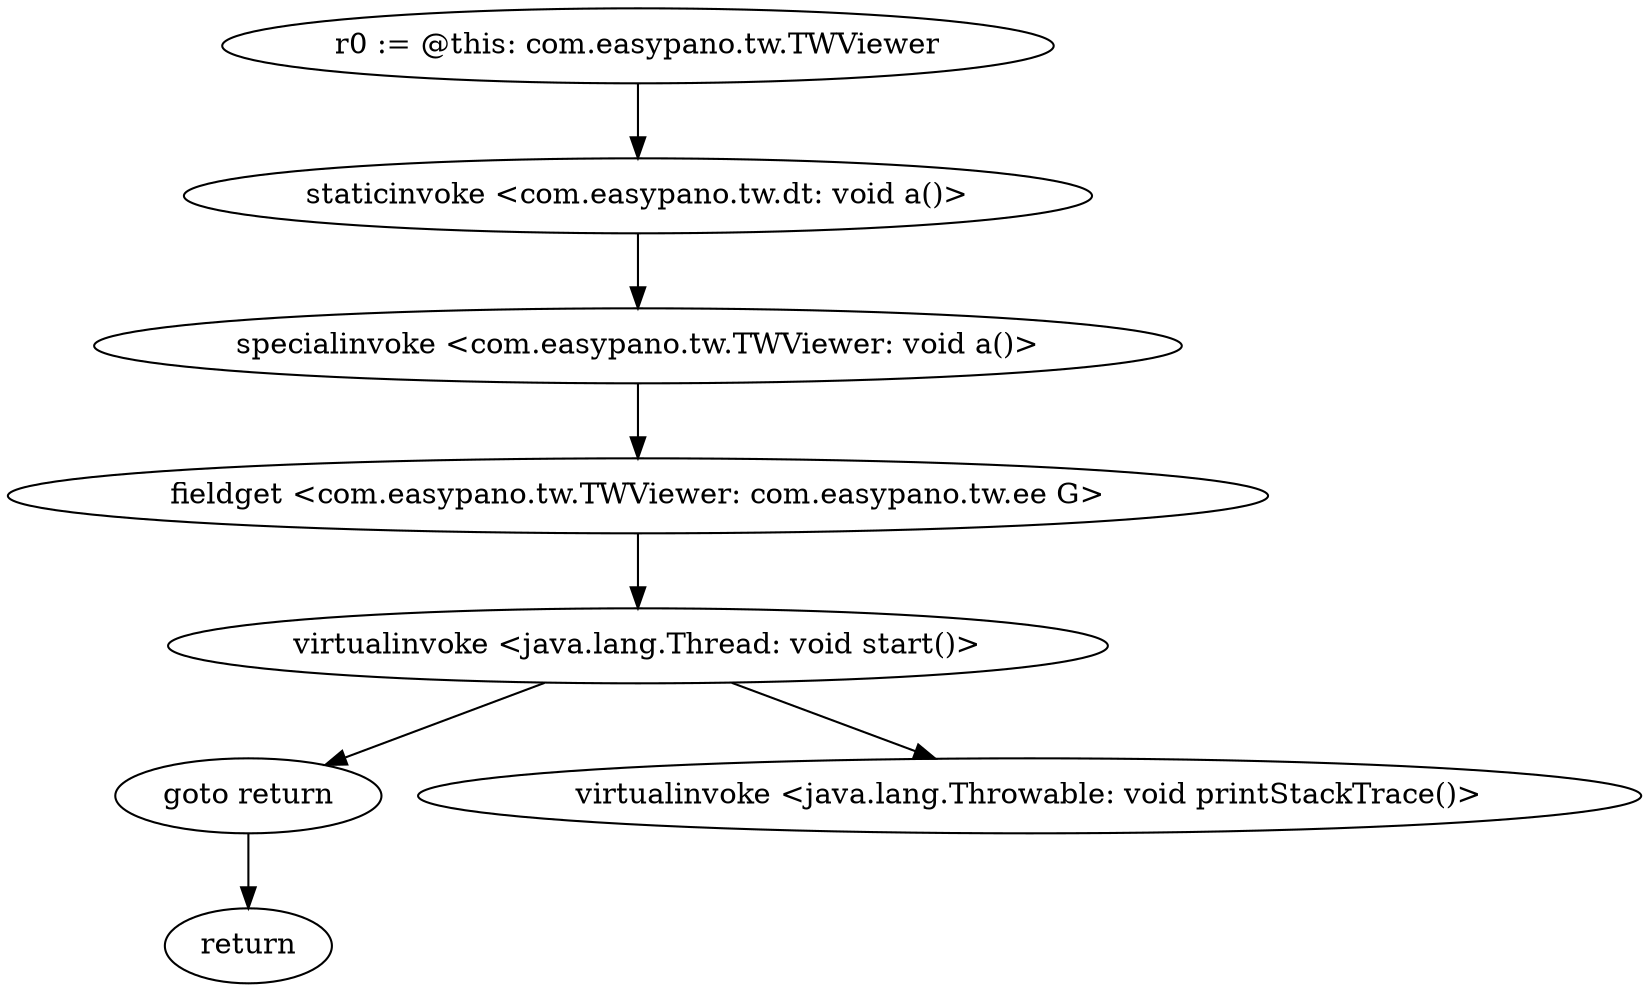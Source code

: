digraph "" {
"r0 := @this: com.easypano.tw.TWViewer"->"staticinvoke <com.easypano.tw.dt: void a()>";
 "staticinvoke <com.easypano.tw.dt: void a()>"->"specialinvoke <com.easypano.tw.TWViewer: void a()>";
 "specialinvoke <com.easypano.tw.TWViewer: void a()>"->"fieldget <com.easypano.tw.TWViewer: com.easypano.tw.ee G>";
 "fieldget <com.easypano.tw.TWViewer: com.easypano.tw.ee G>"->"virtualinvoke <java.lang.Thread: void start()>";
 "virtualinvoke <java.lang.Thread: void start()>"->"goto return";
 "goto return"->"return";
 "virtualinvoke <java.lang.Thread: void start()>"->"virtualinvoke <java.lang.Throwable: void printStackTrace()>";
}
